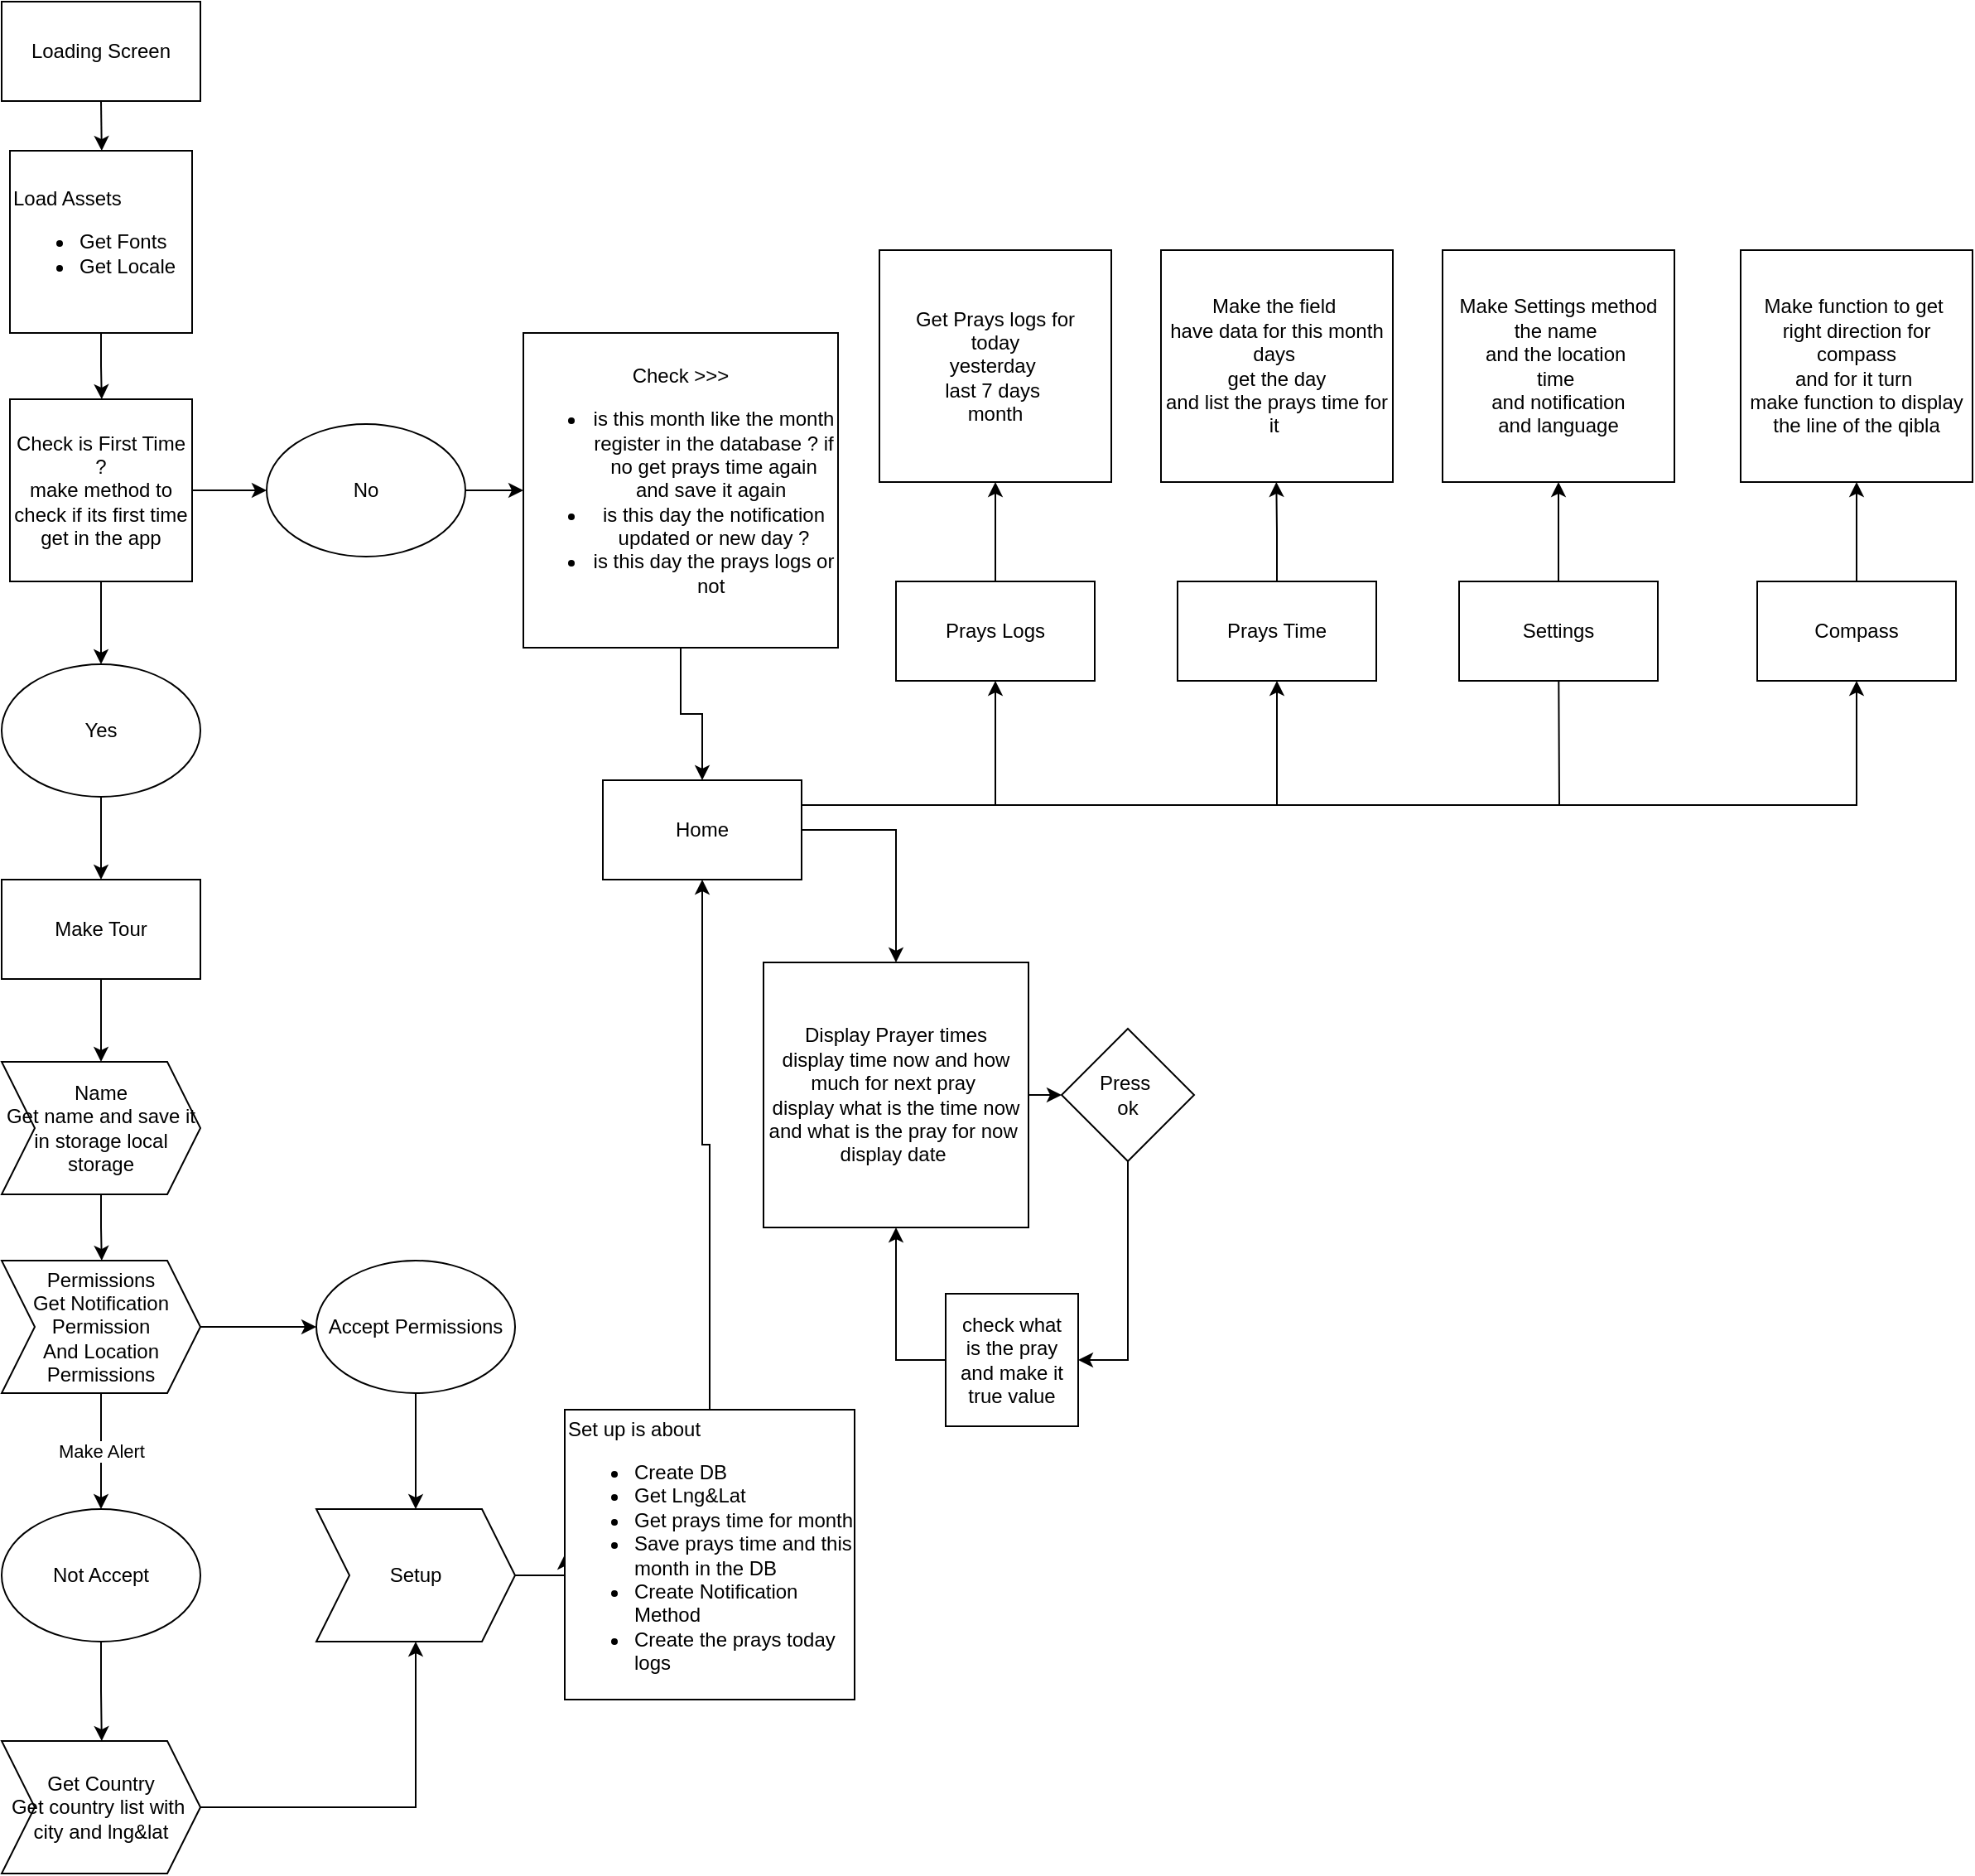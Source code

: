 <mxfile version="14.3.2" type="device"><diagram id="xc1AbuEPpnNpN0HYPFH6" name="Page-1"><mxGraphModel dx="438" dy="402" grid="1" gridSize="10" guides="1" tooltips="1" connect="1" arrows="1" fold="1" page="1" pageScale="1" pageWidth="850" pageHeight="1100" math="0" shadow="0"><root><mxCell id="0"/><mxCell id="1" parent="0"/><mxCell id="IhrnuSVK90Vsj0P9vE4v-3" style="edgeStyle=orthogonalEdgeStyle;rounded=0;orthogonalLoop=1;jettySize=auto;html=1;exitX=0.5;exitY=1;exitDx=0;exitDy=0;" edge="1" parent="1" source="IhrnuSVK90Vsj0P9vE4v-1"><mxGeometry relative="1" as="geometry"><mxPoint x="110.412" y="150.0" as="targetPoint"/></mxGeometry></mxCell><mxCell id="IhrnuSVK90Vsj0P9vE4v-1" value="Loading Screen" style="rounded=0;whiteSpace=wrap;html=1;" vertex="1" parent="1"><mxGeometry x="50" y="60" width="120" height="60" as="geometry"/></mxCell><mxCell id="IhrnuSVK90Vsj0P9vE4v-6" style="edgeStyle=orthogonalEdgeStyle;rounded=0;orthogonalLoop=1;jettySize=auto;html=1;exitX=0.5;exitY=1;exitDx=0;exitDy=0;" edge="1" parent="1" source="IhrnuSVK90Vsj0P9vE4v-5"><mxGeometry relative="1" as="geometry"><mxPoint x="110.412" y="300.0" as="targetPoint"/></mxGeometry></mxCell><mxCell id="IhrnuSVK90Vsj0P9vE4v-5" value="Load Assets&lt;br&gt;&lt;ul&gt;&lt;li&gt;Get Fonts&lt;/li&gt;&lt;li&gt;Get Locale&lt;/li&gt;&lt;/ul&gt;" style="whiteSpace=wrap;html=1;aspect=fixed;align=left;" vertex="1" parent="1"><mxGeometry x="55" y="150" width="110" height="110" as="geometry"/></mxCell><mxCell id="IhrnuSVK90Vsj0P9vE4v-10" style="edgeStyle=orthogonalEdgeStyle;rounded=0;orthogonalLoop=1;jettySize=auto;html=1;exitX=0.5;exitY=1;exitDx=0;exitDy=0;entryX=0.5;entryY=0;entryDx=0;entryDy=0;" edge="1" parent="1" source="IhrnuSVK90Vsj0P9vE4v-7" target="IhrnuSVK90Vsj0P9vE4v-9"><mxGeometry relative="1" as="geometry"/></mxCell><mxCell id="IhrnuSVK90Vsj0P9vE4v-11" style="edgeStyle=orthogonalEdgeStyle;rounded=0;orthogonalLoop=1;jettySize=auto;html=1;exitX=1;exitY=0.5;exitDx=0;exitDy=0;entryX=0;entryY=0.5;entryDx=0;entryDy=0;" edge="1" parent="1" source="IhrnuSVK90Vsj0P9vE4v-7" target="IhrnuSVK90Vsj0P9vE4v-8"><mxGeometry relative="1" as="geometry"/></mxCell><mxCell id="IhrnuSVK90Vsj0P9vE4v-7" value="Check is First Time ?&lt;br&gt;make method to check if its first time get in the app" style="whiteSpace=wrap;html=1;aspect=fixed;" vertex="1" parent="1"><mxGeometry x="55" y="300" width="110" height="110" as="geometry"/></mxCell><mxCell id="IhrnuSVK90Vsj0P9vE4v-41" style="edgeStyle=orthogonalEdgeStyle;rounded=0;orthogonalLoop=1;jettySize=auto;html=1;exitX=1;exitY=0.5;exitDx=0;exitDy=0;entryX=0;entryY=0.5;entryDx=0;entryDy=0;" edge="1" parent="1" source="IhrnuSVK90Vsj0P9vE4v-8" target="IhrnuSVK90Vsj0P9vE4v-39"><mxGeometry relative="1" as="geometry"/></mxCell><mxCell id="IhrnuSVK90Vsj0P9vE4v-8" value="No" style="ellipse;whiteSpace=wrap;html=1;" vertex="1" parent="1"><mxGeometry x="210" y="315" width="120" height="80" as="geometry"/></mxCell><mxCell id="IhrnuSVK90Vsj0P9vE4v-13" style="edgeStyle=orthogonalEdgeStyle;rounded=0;orthogonalLoop=1;jettySize=auto;html=1;exitX=0.5;exitY=1;exitDx=0;exitDy=0;entryX=0.5;entryY=0;entryDx=0;entryDy=0;" edge="1" parent="1" source="IhrnuSVK90Vsj0P9vE4v-9" target="IhrnuSVK90Vsj0P9vE4v-12"><mxGeometry relative="1" as="geometry"/></mxCell><mxCell id="IhrnuSVK90Vsj0P9vE4v-9" value="Yes" style="ellipse;whiteSpace=wrap;html=1;" vertex="1" parent="1"><mxGeometry x="50" y="460" width="120" height="80" as="geometry"/></mxCell><mxCell id="IhrnuSVK90Vsj0P9vE4v-15" style="edgeStyle=orthogonalEdgeStyle;rounded=0;orthogonalLoop=1;jettySize=auto;html=1;exitX=0.5;exitY=1;exitDx=0;exitDy=0;entryX=0.5;entryY=0;entryDx=0;entryDy=0;" edge="1" parent="1" source="IhrnuSVK90Vsj0P9vE4v-12" target="IhrnuSVK90Vsj0P9vE4v-14"><mxGeometry relative="1" as="geometry"/></mxCell><mxCell id="IhrnuSVK90Vsj0P9vE4v-12" value="Make Tour" style="rounded=0;whiteSpace=wrap;html=1;" vertex="1" parent="1"><mxGeometry x="50" y="590" width="120" height="60" as="geometry"/></mxCell><mxCell id="IhrnuSVK90Vsj0P9vE4v-16" style="edgeStyle=orthogonalEdgeStyle;rounded=0;orthogonalLoop=1;jettySize=auto;html=1;exitX=0.5;exitY=1;exitDx=0;exitDy=0;" edge="1" parent="1" source="IhrnuSVK90Vsj0P9vE4v-14"><mxGeometry relative="1" as="geometry"><mxPoint x="110.412" y="820" as="targetPoint"/></mxGeometry></mxCell><mxCell id="IhrnuSVK90Vsj0P9vE4v-14" value="Name&lt;br&gt;Get name and save it in storage local storage&lt;br&gt;" style="shape=step;perimeter=stepPerimeter;whiteSpace=wrap;html=1;fixedSize=1;" vertex="1" parent="1"><mxGeometry x="50" y="700" width="120" height="80" as="geometry"/></mxCell><mxCell id="IhrnuSVK90Vsj0P9vE4v-20" value="Make Alert" style="edgeStyle=orthogonalEdgeStyle;rounded=0;orthogonalLoop=1;jettySize=auto;html=1;exitX=0.5;exitY=1;exitDx=0;exitDy=0;entryX=0.5;entryY=0;entryDx=0;entryDy=0;" edge="1" parent="1" source="IhrnuSVK90Vsj0P9vE4v-17" target="IhrnuSVK90Vsj0P9vE4v-22"><mxGeometry relative="1" as="geometry"><mxPoint x="110.412" y="940" as="targetPoint"/></mxGeometry></mxCell><mxCell id="IhrnuSVK90Vsj0P9vE4v-24" style="edgeStyle=orthogonalEdgeStyle;rounded=0;orthogonalLoop=1;jettySize=auto;html=1;exitX=1;exitY=0.5;exitDx=0;exitDy=0;entryX=0;entryY=0.5;entryDx=0;entryDy=0;" edge="1" parent="1" source="IhrnuSVK90Vsj0P9vE4v-17" target="IhrnuSVK90Vsj0P9vE4v-21"><mxGeometry relative="1" as="geometry"/></mxCell><mxCell id="IhrnuSVK90Vsj0P9vE4v-17" value="Permissions&lt;br&gt;Get Notification Permission&lt;br&gt;And Location Permissions&lt;br&gt;" style="shape=step;perimeter=stepPerimeter;whiteSpace=wrap;html=1;fixedSize=1;" vertex="1" parent="1"><mxGeometry x="50" y="820" width="120" height="80" as="geometry"/></mxCell><mxCell id="IhrnuSVK90Vsj0P9vE4v-28" style="edgeStyle=orthogonalEdgeStyle;rounded=0;orthogonalLoop=1;jettySize=auto;html=1;exitX=0.5;exitY=1;exitDx=0;exitDy=0;entryX=0.5;entryY=0;entryDx=0;entryDy=0;" edge="1" parent="1" source="IhrnuSVK90Vsj0P9vE4v-21" target="IhrnuSVK90Vsj0P9vE4v-27"><mxGeometry relative="1" as="geometry"/></mxCell><mxCell id="IhrnuSVK90Vsj0P9vE4v-21" value="Accept Permissions" style="ellipse;whiteSpace=wrap;html=1;" vertex="1" parent="1"><mxGeometry x="240" y="820" width="120" height="80" as="geometry"/></mxCell><mxCell id="IhrnuSVK90Vsj0P9vE4v-25" style="edgeStyle=orthogonalEdgeStyle;rounded=0;orthogonalLoop=1;jettySize=auto;html=1;exitX=0.5;exitY=1;exitDx=0;exitDy=0;" edge="1" parent="1" source="IhrnuSVK90Vsj0P9vE4v-22"><mxGeometry relative="1" as="geometry"><mxPoint x="110.412" y="1110" as="targetPoint"/></mxGeometry></mxCell><mxCell id="IhrnuSVK90Vsj0P9vE4v-22" value="Not Accept" style="ellipse;whiteSpace=wrap;html=1;" vertex="1" parent="1"><mxGeometry x="50" y="970" width="120" height="80" as="geometry"/></mxCell><mxCell id="IhrnuSVK90Vsj0P9vE4v-29" style="edgeStyle=orthogonalEdgeStyle;rounded=0;orthogonalLoop=1;jettySize=auto;html=1;exitX=1;exitY=0.5;exitDx=0;exitDy=0;" edge="1" parent="1" source="IhrnuSVK90Vsj0P9vE4v-26" target="IhrnuSVK90Vsj0P9vE4v-27"><mxGeometry relative="1" as="geometry"/></mxCell><mxCell id="IhrnuSVK90Vsj0P9vE4v-26" value="Get Country&lt;br&gt;Get country list with&amp;nbsp;&lt;br&gt;city and lng&amp;amp;lat" style="shape=step;perimeter=stepPerimeter;whiteSpace=wrap;html=1;fixedSize=1;" vertex="1" parent="1"><mxGeometry x="50" y="1110" width="120" height="80" as="geometry"/></mxCell><mxCell id="IhrnuSVK90Vsj0P9vE4v-31" style="edgeStyle=orthogonalEdgeStyle;rounded=0;orthogonalLoop=1;jettySize=auto;html=1;exitX=1;exitY=0.5;exitDx=0;exitDy=0;entryX=0;entryY=0.5;entryDx=0;entryDy=0;" edge="1" parent="1" source="IhrnuSVK90Vsj0P9vE4v-27" target="IhrnuSVK90Vsj0P9vE4v-30"><mxGeometry relative="1" as="geometry"/></mxCell><mxCell id="IhrnuSVK90Vsj0P9vE4v-27" value="Setup" style="shape=step;perimeter=stepPerimeter;whiteSpace=wrap;html=1;fixedSize=1;" vertex="1" parent="1"><mxGeometry x="240" y="970" width="120" height="80" as="geometry"/></mxCell><mxCell id="IhrnuSVK90Vsj0P9vE4v-34" style="edgeStyle=orthogonalEdgeStyle;rounded=0;orthogonalLoop=1;jettySize=auto;html=1;exitX=0.5;exitY=0;exitDx=0;exitDy=0;entryX=0.5;entryY=1;entryDx=0;entryDy=0;" edge="1" parent="1" source="IhrnuSVK90Vsj0P9vE4v-30" target="IhrnuSVK90Vsj0P9vE4v-32"><mxGeometry relative="1" as="geometry"/></mxCell><mxCell id="IhrnuSVK90Vsj0P9vE4v-30" value="Set up is about&amp;nbsp;&lt;br&gt;&lt;ul&gt;&lt;li&gt;Create DB&lt;/li&gt;&lt;li&gt;Get Lng&amp;amp;Lat&lt;/li&gt;&lt;li&gt;Get prays time for month&lt;/li&gt;&lt;li&gt;Save prays time and this month in the DB&lt;/li&gt;&lt;li&gt;Create Notification Method&lt;/li&gt;&lt;li&gt;Create the prays today logs&amp;nbsp;&lt;/li&gt;&lt;/ul&gt;" style="whiteSpace=wrap;html=1;aspect=fixed;align=left;" vertex="1" parent="1"><mxGeometry x="390" y="910" width="175" height="175" as="geometry"/></mxCell><mxCell id="IhrnuSVK90Vsj0P9vE4v-37" style="edgeStyle=orthogonalEdgeStyle;rounded=0;orthogonalLoop=1;jettySize=auto;html=1;exitX=1;exitY=0.5;exitDx=0;exitDy=0;" edge="1" parent="1" source="IhrnuSVK90Vsj0P9vE4v-32" target="IhrnuSVK90Vsj0P9vE4v-36"><mxGeometry relative="1" as="geometry"/></mxCell><mxCell id="IhrnuSVK90Vsj0P9vE4v-48" style="edgeStyle=orthogonalEdgeStyle;rounded=0;orthogonalLoop=1;jettySize=auto;html=1;exitX=1;exitY=0.25;exitDx=0;exitDy=0;entryX=0.5;entryY=1;entryDx=0;entryDy=0;" edge="1" parent="1" source="IhrnuSVK90Vsj0P9vE4v-32" target="IhrnuSVK90Vsj0P9vE4v-49"><mxGeometry relative="1" as="geometry"><mxPoint x="690" y="520" as="targetPoint"/></mxGeometry></mxCell><mxCell id="IhrnuSVK90Vsj0P9vE4v-54" style="edgeStyle=orthogonalEdgeStyle;rounded=0;orthogonalLoop=1;jettySize=auto;html=1;exitX=1;exitY=0.25;exitDx=0;exitDy=0;entryX=0.5;entryY=1;entryDx=0;entryDy=0;" edge="1" parent="1" source="IhrnuSVK90Vsj0P9vE4v-32" target="IhrnuSVK90Vsj0P9vE4v-55"><mxGeometry relative="1" as="geometry"><mxPoint x="810" y="450" as="targetPoint"/></mxGeometry></mxCell><mxCell id="IhrnuSVK90Vsj0P9vE4v-58" style="edgeStyle=orthogonalEdgeStyle;rounded=0;orthogonalLoop=1;jettySize=auto;html=1;exitX=1;exitY=0.25;exitDx=0;exitDy=0;" edge="1" parent="1" source="IhrnuSVK90Vsj0P9vE4v-32"><mxGeometry relative="1" as="geometry"><mxPoint x="990" y="440" as="targetPoint"/></mxGeometry></mxCell><mxCell id="IhrnuSVK90Vsj0P9vE4v-62" style="edgeStyle=orthogonalEdgeStyle;rounded=0;orthogonalLoop=1;jettySize=auto;html=1;exitX=1;exitY=0.25;exitDx=0;exitDy=0;entryX=0.5;entryY=1;entryDx=0;entryDy=0;" edge="1" parent="1" source="IhrnuSVK90Vsj0P9vE4v-32" target="IhrnuSVK90Vsj0P9vE4v-63"><mxGeometry relative="1" as="geometry"><mxPoint x="1180" y="470" as="targetPoint"/></mxGeometry></mxCell><mxCell id="IhrnuSVK90Vsj0P9vE4v-32" value="Home" style="rounded=0;whiteSpace=wrap;html=1;" vertex="1" parent="1"><mxGeometry x="413" y="530" width="120" height="60" as="geometry"/></mxCell><mxCell id="IhrnuSVK90Vsj0P9vE4v-44" style="edgeStyle=orthogonalEdgeStyle;rounded=0;orthogonalLoop=1;jettySize=auto;html=1;exitX=1;exitY=0.5;exitDx=0;exitDy=0;entryX=0;entryY=0.5;entryDx=0;entryDy=0;" edge="1" parent="1" source="IhrnuSVK90Vsj0P9vE4v-36" target="IhrnuSVK90Vsj0P9vE4v-43"><mxGeometry relative="1" as="geometry"/></mxCell><mxCell id="IhrnuSVK90Vsj0P9vE4v-36" value="Display Prayer times&lt;br&gt;display time now and how much for next pray&amp;nbsp;&lt;br&gt;display what is the time now and what is the pray for now&amp;nbsp;&lt;br&gt;display date&amp;nbsp;" style="whiteSpace=wrap;html=1;aspect=fixed;" vertex="1" parent="1"><mxGeometry x="510" y="640" width="160" height="160" as="geometry"/></mxCell><mxCell id="IhrnuSVK90Vsj0P9vE4v-42" style="edgeStyle=orthogonalEdgeStyle;rounded=0;orthogonalLoop=1;jettySize=auto;html=1;exitX=0.5;exitY=1;exitDx=0;exitDy=0;entryX=0.5;entryY=0;entryDx=0;entryDy=0;" edge="1" parent="1" source="IhrnuSVK90Vsj0P9vE4v-39" target="IhrnuSVK90Vsj0P9vE4v-32"><mxGeometry relative="1" as="geometry"/></mxCell><mxCell id="IhrnuSVK90Vsj0P9vE4v-39" value="Check &amp;gt;&amp;gt;&amp;gt;&lt;br&gt;&lt;ul&gt;&lt;li&gt;is this month like the month register in the database ? if no get prays time again and save it again&amp;nbsp;&lt;/li&gt;&lt;li&gt;is this day the notification updated or new day ?&lt;/li&gt;&lt;li&gt;is this day the prays logs or not&amp;nbsp;&lt;/li&gt;&lt;/ul&gt;" style="whiteSpace=wrap;html=1;aspect=fixed;" vertex="1" parent="1"><mxGeometry x="365" y="260" width="190" height="190" as="geometry"/></mxCell><mxCell id="IhrnuSVK90Vsj0P9vE4v-45" style="edgeStyle=orthogonalEdgeStyle;rounded=0;orthogonalLoop=1;jettySize=auto;html=1;exitX=0.5;exitY=1;exitDx=0;exitDy=0;entryX=1;entryY=0.5;entryDx=0;entryDy=0;" edge="1" parent="1" source="IhrnuSVK90Vsj0P9vE4v-43" target="IhrnuSVK90Vsj0P9vE4v-46"><mxGeometry relative="1" as="geometry"><mxPoint x="859.667" y="650" as="targetPoint"/></mxGeometry></mxCell><mxCell id="IhrnuSVK90Vsj0P9vE4v-43" value="Press&amp;nbsp;&lt;br&gt;ok" style="rhombus;whiteSpace=wrap;html=1;" vertex="1" parent="1"><mxGeometry x="690" y="680" width="80" height="80" as="geometry"/></mxCell><mxCell id="IhrnuSVK90Vsj0P9vE4v-47" style="edgeStyle=orthogonalEdgeStyle;rounded=0;orthogonalLoop=1;jettySize=auto;html=1;exitX=0;exitY=0.5;exitDx=0;exitDy=0;entryX=0.5;entryY=1;entryDx=0;entryDy=0;" edge="1" parent="1" source="IhrnuSVK90Vsj0P9vE4v-46" target="IhrnuSVK90Vsj0P9vE4v-36"><mxGeometry relative="1" as="geometry"/></mxCell><mxCell id="IhrnuSVK90Vsj0P9vE4v-46" value="check what&lt;br&gt;is the pray&lt;br&gt;and make it true value" style="whiteSpace=wrap;html=1;aspect=fixed;" vertex="1" parent="1"><mxGeometry x="620" y="840" width="80" height="80" as="geometry"/></mxCell><mxCell id="IhrnuSVK90Vsj0P9vE4v-52" style="edgeStyle=orthogonalEdgeStyle;rounded=0;orthogonalLoop=1;jettySize=auto;html=1;exitX=0.5;exitY=0;exitDx=0;exitDy=0;entryX=0.5;entryY=1;entryDx=0;entryDy=0;" edge="1" parent="1" source="IhrnuSVK90Vsj0P9vE4v-49" target="IhrnuSVK90Vsj0P9vE4v-51"><mxGeometry relative="1" as="geometry"/></mxCell><mxCell id="IhrnuSVK90Vsj0P9vE4v-49" value="Prays Logs" style="rounded=0;whiteSpace=wrap;html=1;" vertex="1" parent="1"><mxGeometry x="590" y="410" width="120" height="60" as="geometry"/></mxCell><mxCell id="IhrnuSVK90Vsj0P9vE4v-51" value="Get Prays logs for&lt;br&gt;today&lt;br&gt;yesterday&amp;nbsp;&lt;br&gt;last 7 days&amp;nbsp;&lt;br&gt;month" style="whiteSpace=wrap;html=1;aspect=fixed;" vertex="1" parent="1"><mxGeometry x="580" y="210" width="140" height="140" as="geometry"/></mxCell><mxCell id="IhrnuSVK90Vsj0P9vE4v-56" style="edgeStyle=orthogonalEdgeStyle;rounded=0;orthogonalLoop=1;jettySize=auto;html=1;exitX=0.5;exitY=0;exitDx=0;exitDy=0;" edge="1" parent="1" source="IhrnuSVK90Vsj0P9vE4v-55"><mxGeometry relative="1" as="geometry"><mxPoint x="819.667" y="350" as="targetPoint"/></mxGeometry></mxCell><mxCell id="IhrnuSVK90Vsj0P9vE4v-55" value="Prays Time" style="rounded=0;whiteSpace=wrap;html=1;" vertex="1" parent="1"><mxGeometry x="760" y="410" width="120" height="60" as="geometry"/></mxCell><mxCell id="IhrnuSVK90Vsj0P9vE4v-57" value="Make the field&amp;nbsp;&lt;br&gt;have data for this month&lt;br&gt;days&amp;nbsp;&lt;br&gt;get the day&lt;br&gt;and list the prays time for it&amp;nbsp;" style="whiteSpace=wrap;html=1;aspect=fixed;" vertex="1" parent="1"><mxGeometry x="750" y="210" width="140" height="140" as="geometry"/></mxCell><mxCell id="IhrnuSVK90Vsj0P9vE4v-61" style="edgeStyle=orthogonalEdgeStyle;rounded=0;orthogonalLoop=1;jettySize=auto;html=1;exitX=0.5;exitY=0;exitDx=0;exitDy=0;entryX=0.5;entryY=1;entryDx=0;entryDy=0;" edge="1" parent="1" source="IhrnuSVK90Vsj0P9vE4v-59" target="IhrnuSVK90Vsj0P9vE4v-60"><mxGeometry relative="1" as="geometry"/></mxCell><mxCell id="IhrnuSVK90Vsj0P9vE4v-59" value="Settings" style="rounded=0;whiteSpace=wrap;html=1;" vertex="1" parent="1"><mxGeometry x="930" y="410" width="120" height="60" as="geometry"/></mxCell><mxCell id="IhrnuSVK90Vsj0P9vE4v-60" value="Make Settings method&lt;br&gt;the name&amp;nbsp;&lt;br&gt;and the location&amp;nbsp;&lt;br&gt;time&amp;nbsp;&lt;br&gt;and notification&lt;br&gt;and language" style="whiteSpace=wrap;html=1;aspect=fixed;" vertex="1" parent="1"><mxGeometry x="920" y="210" width="140" height="140" as="geometry"/></mxCell><mxCell id="IhrnuSVK90Vsj0P9vE4v-65" style="edgeStyle=orthogonalEdgeStyle;rounded=0;orthogonalLoop=1;jettySize=auto;html=1;exitX=0.5;exitY=0;exitDx=0;exitDy=0;entryX=0.5;entryY=1;entryDx=0;entryDy=0;" edge="1" parent="1" source="IhrnuSVK90Vsj0P9vE4v-63" target="IhrnuSVK90Vsj0P9vE4v-64"><mxGeometry relative="1" as="geometry"/></mxCell><mxCell id="IhrnuSVK90Vsj0P9vE4v-63" value="Compass" style="rounded=0;whiteSpace=wrap;html=1;" vertex="1" parent="1"><mxGeometry x="1110" y="410" width="120" height="60" as="geometry"/></mxCell><mxCell id="IhrnuSVK90Vsj0P9vE4v-64" value="Make function to get&amp;nbsp;&lt;br&gt;right direction for compass&lt;br&gt;and for it turn&amp;nbsp;&lt;br&gt;make function to display the line of the qibla" style="whiteSpace=wrap;html=1;aspect=fixed;" vertex="1" parent="1"><mxGeometry x="1100" y="210" width="140" height="140" as="geometry"/></mxCell></root></mxGraphModel></diagram></mxfile>